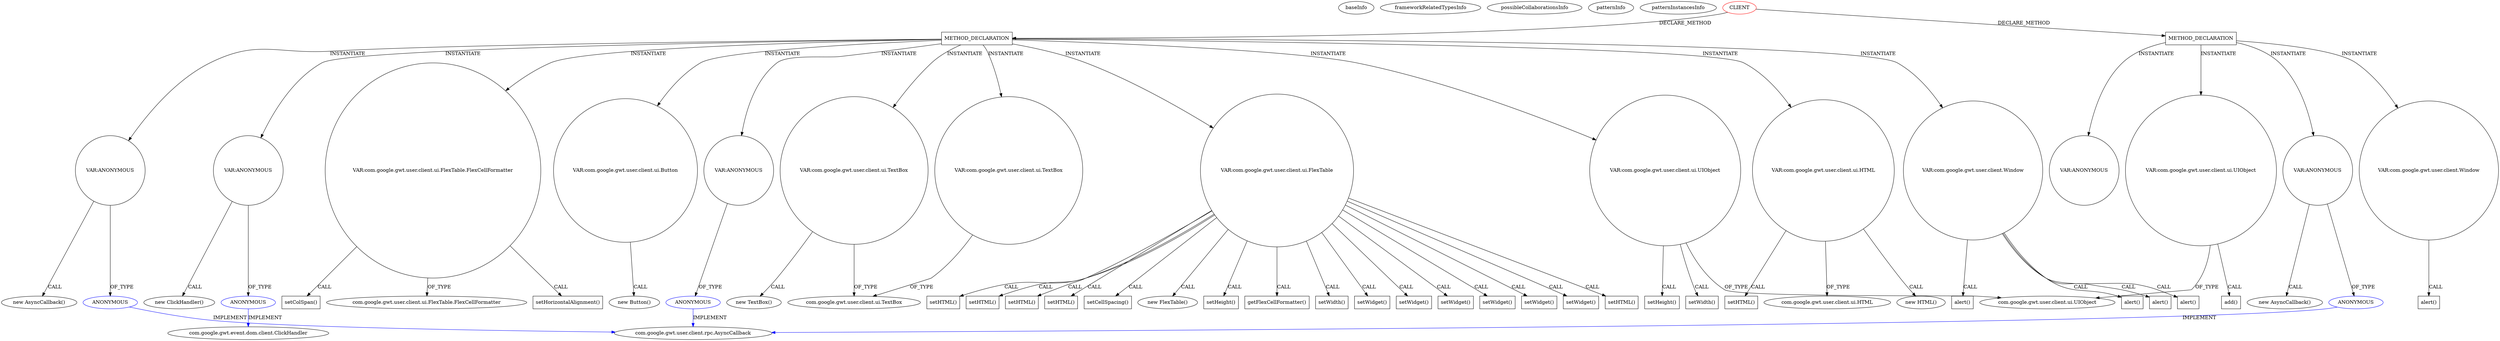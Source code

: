 digraph {
baseInfo[graphId=1105,category="pattern",isAnonymous=false,possibleRelation=false]
frameworkRelatedTypesInfo[]
possibleCollaborationsInfo[]
patternInfo[frequency=2.0,patternRootClient=0]
patternInstancesInfo[0="MainMain-ChatCafeine~/MainMain-ChatCafeine/ChatCafeine-master/ChatCafeine/src/sources/client/vue/administration/AdminPanel.java~AdminPanel~204",1="MainMain-ChatCafeine~/MainMain-ChatCafeine/ChatCafeine-master/ChatCafeine/src/sources/client/vue/accueil/AccueilPanel.java~AccueilPanel~198"]
183[label="new FlexTable()",vertexType="CONSTRUCTOR_CALL",isFrameworkType=false]
184[label="VAR:com.google.gwt.user.client.ui.FlexTable",vertexType="VARIABLE_EXPRESION",isFrameworkType=false,shape=circle]
191[label="setHeight()",vertexType="INSIDE_CALL",isFrameworkType=false,shape=box]
193[label="getFlexCellFormatter()",vertexType="INSIDE_CALL",isFrameworkType=false,shape=box]
189[label="setWidth()",vertexType="INSIDE_CALL",isFrameworkType=false,shape=box]
169[label="METHOD_DECLARATION",vertexType="CLIENT_METHOD_DECLARATION",isFrameworkType=false,shape=box]
0[label="CLIENT",vertexType="ROOT_CLIENT_CLASS_DECLARATION",isFrameworkType=false,color=red]
173[label="VAR:com.google.gwt.user.client.ui.UIObject",vertexType="VARIABLE_EXPRESION",isFrameworkType=false,shape=circle]
263[label="setWidget()",vertexType="INSIDE_CALL",isFrameworkType=false,shape=box]
261[label="setWidget()",vertexType="INSIDE_CALL",isFrameworkType=false,shape=box]
253[label="setWidget()",vertexType="INSIDE_CALL",isFrameworkType=false,shape=box]
247[label="setWidget()",vertexType="INSIDE_CALL",isFrameworkType=false,shape=box]
251[label="setWidget()",vertexType="INSIDE_CALL",isFrameworkType=false,shape=box]
265[label="setWidget()",vertexType="INSIDE_CALL",isFrameworkType=false,shape=box]
233[label="setHTML()",vertexType="INSIDE_CALL",isFrameworkType=false,shape=box]
245[label="setHTML()",vertexType="INSIDE_CALL",isFrameworkType=false,shape=box]
195[label="setHTML()",vertexType="INSIDE_CALL",isFrameworkType=false,shape=box]
241[label="setHTML()",vertexType="INSIDE_CALL",isFrameworkType=false,shape=box]
237[label="setHTML()",vertexType="INSIDE_CALL",isFrameworkType=false,shape=box]
223[label="VAR:com.google.gwt.user.client.ui.HTML",vertexType="VARIABLE_EXPRESION",isFrameworkType=false,shape=circle]
222[label="new HTML()",vertexType="CONSTRUCTOR_CALL",isFrameworkType=false]
315[label="setHTML()",vertexType="INSIDE_CALL",isFrameworkType=false,shape=box]
187[label="setCellSpacing()",vertexType="INSIDE_CALL",isFrameworkType=false,shape=box]
293[label="VAR:com.google.gwt.user.client.Window",vertexType="VARIABLE_EXPRESION",isFrameworkType=false,shape=circle]
290[label="VAR:ANONYMOUS",vertexType="VARIABLE_EXPRESION",isFrameworkType=false,shape=circle]
291[label="ANONYMOUS",vertexType="REFERENCE_ANONYMOUS_DECLARATION",isFrameworkType=false,color=blue]
270[label="VAR:ANONYMOUS",vertexType="VARIABLE_EXPRESION",isFrameworkType=false,shape=circle]
271[label="ANONYMOUS",vertexType="REFERENCE_ANONYMOUS_DECLARATION",isFrameworkType=false,color=blue]
269[label="new ClickHandler()",vertexType="CONSTRUCTOR_CALL",isFrameworkType=false]
196[label="VAR:com.google.gwt.user.client.ui.FlexTable.FlexCellFormatter",vertexType="VARIABLE_EXPRESION",isFrameworkType=false,shape=circle]
198[label="com.google.gwt.user.client.ui.FlexTable.FlexCellFormatter",vertexType="FRAMEWORK_CLASS_TYPE",isFrameworkType=false]
200[label="setHorizontalAlignment()",vertexType="INSIDE_CALL",isFrameworkType=false,shape=box]
197[label="setColSpan()",vertexType="INSIDE_CALL",isFrameworkType=false,shape=box]
29[label="com.google.gwt.user.client.ui.UIObject",vertexType="FRAMEWORK_CLASS_TYPE",isFrameworkType=false]
27[label="VAR:com.google.gwt.user.client.ui.UIObject",vertexType="VARIABLE_EXPRESION",isFrameworkType=false,shape=circle]
111[label="add()",vertexType="INSIDE_CALL",isFrameworkType=false,shape=box]
80[label="com.google.gwt.event.dom.client.ClickHandler",vertexType="FRAMEWORK_INTERFACE_TYPE",isFrameworkType=false]
267[label="VAR:com.google.gwt.user.client.ui.Button",vertexType="VARIABLE_EXPRESION",isFrameworkType=false,shape=circle]
266[label="new Button()",vertexType="CONSTRUCTOR_CALL",isFrameworkType=false]
289[label="new AsyncCallback()",vertexType="CONSTRUCTOR_CALL",isFrameworkType=false]
177[label="setHeight()",vertexType="INSIDE_CALL",isFrameworkType=false,shape=box]
311[label="alert()",vertexType="INSIDE_CALL",isFrameworkType=false,shape=box]
297[label="alert()",vertexType="INSIDE_CALL",isFrameworkType=false,shape=box]
313[label="alert()",vertexType="INSIDE_CALL",isFrameworkType=false,shape=box]
71[label="com.google.gwt.user.client.ui.HTML",vertexType="FRAMEWORK_CLASS_TYPE",isFrameworkType=false]
88[label="com.google.gwt.user.client.rpc.AsyncCallback",vertexType="FRAMEWORK_INTERFACE_TYPE",isFrameworkType=false]
87[label="ANONYMOUS",vertexType="REFERENCE_ANONYMOUS_DECLARATION",isFrameworkType=false,color=blue]
308[label="ANONYMOUS",vertexType="REFERENCE_ANONYMOUS_DECLARATION",isFrameworkType=false,color=blue]
86[label="VAR:ANONYMOUS",vertexType="VARIABLE_EXPRESION",isFrameworkType=false,shape=circle]
85[label="new AsyncCallback()",vertexType="CONSTRUCTOR_CALL",isFrameworkType=false]
174[label="setWidth()",vertexType="INSIDE_CALL",isFrameworkType=false,shape=box]
23[label="METHOD_DECLARATION",vertexType="CLIENT_METHOD_DECLARATION",isFrameworkType=false,shape=box]
89[label="VAR:com.google.gwt.user.client.Window",vertexType="VARIABLE_EXPRESION",isFrameworkType=false,shape=circle]
307[label="VAR:ANONYMOUS",vertexType="VARIABLE_EXPRESION",isFrameworkType=false,shape=circle]
78[label="VAR:ANONYMOUS",vertexType="VARIABLE_EXPRESION",isFrameworkType=false,shape=circle]
90[label="alert()",vertexType="INSIDE_CALL",isFrameworkType=false,shape=box]
294[label="alert()",vertexType="INSIDE_CALL",isFrameworkType=false,shape=box]
211[label="VAR:com.google.gwt.user.client.ui.TextBox",vertexType="VARIABLE_EXPRESION",isFrameworkType=false,shape=circle]
39[label="com.google.gwt.user.client.ui.TextBox",vertexType="FRAMEWORK_CLASS_TYPE",isFrameworkType=false]
210[label="new TextBox()",vertexType="CONSTRUCTOR_CALL",isFrameworkType=false]
202[label="VAR:com.google.gwt.user.client.ui.TextBox",vertexType="VARIABLE_EXPRESION",isFrameworkType=false,shape=circle]
173->174[label="CALL"]
169->267[label="INSTANTIATE"]
184->189[label="CALL"]
169->202[label="INSTANTIATE"]
293->313[label="CALL"]
169->184[label="INSTANTIATE"]
267->266[label="CALL"]
184->233[label="CALL"]
23->89[label="INSTANTIATE"]
293->294[label="CALL"]
270->271[label="OF_TYPE"]
0->169[label="DECLARE_METHOD"]
307->308[label="OF_TYPE"]
169->293[label="INSTANTIATE"]
184->183[label="CALL"]
86->85[label="CALL"]
223->222[label="CALL"]
169->307[label="INSTANTIATE"]
290->291[label="OF_TYPE"]
173->29[label="OF_TYPE"]
184->245[label="CALL"]
169->211[label="INSTANTIATE"]
184->241[label="CALL"]
23->86[label="INSTANTIATE"]
27->111[label="CALL"]
169->270[label="INSTANTIATE"]
23->78[label="INSTANTIATE"]
184->251[label="CALL"]
293->311[label="CALL"]
196->198[label="OF_TYPE"]
23->27[label="INSTANTIATE"]
291->88[label="IMPLEMENT",color=blue]
184->187[label="CALL"]
173->177[label="CALL"]
184->253[label="CALL"]
0->23[label="DECLARE_METHOD"]
290->289[label="CALL"]
271->80[label="IMPLEMENT",color=blue]
169->173[label="INSTANTIATE"]
184->247[label="CALL"]
211->39[label="OF_TYPE"]
87->88[label="IMPLEMENT",color=blue]
270->269[label="CALL"]
89->90[label="CALL"]
211->210[label="CALL"]
169->223[label="INSTANTIATE"]
27->29[label="OF_TYPE"]
184->265[label="CALL"]
223->71[label="OF_TYPE"]
223->315[label="CALL"]
184->261[label="CALL"]
308->88[label="IMPLEMENT",color=blue]
202->39[label="OF_TYPE"]
196->200[label="CALL"]
196->197[label="CALL"]
169->290[label="INSTANTIATE"]
86->87[label="OF_TYPE"]
184->237[label="CALL"]
184->195[label="CALL"]
169->196[label="INSTANTIATE"]
293->297[label="CALL"]
184->191[label="CALL"]
184->263[label="CALL"]
184->193[label="CALL"]
}
